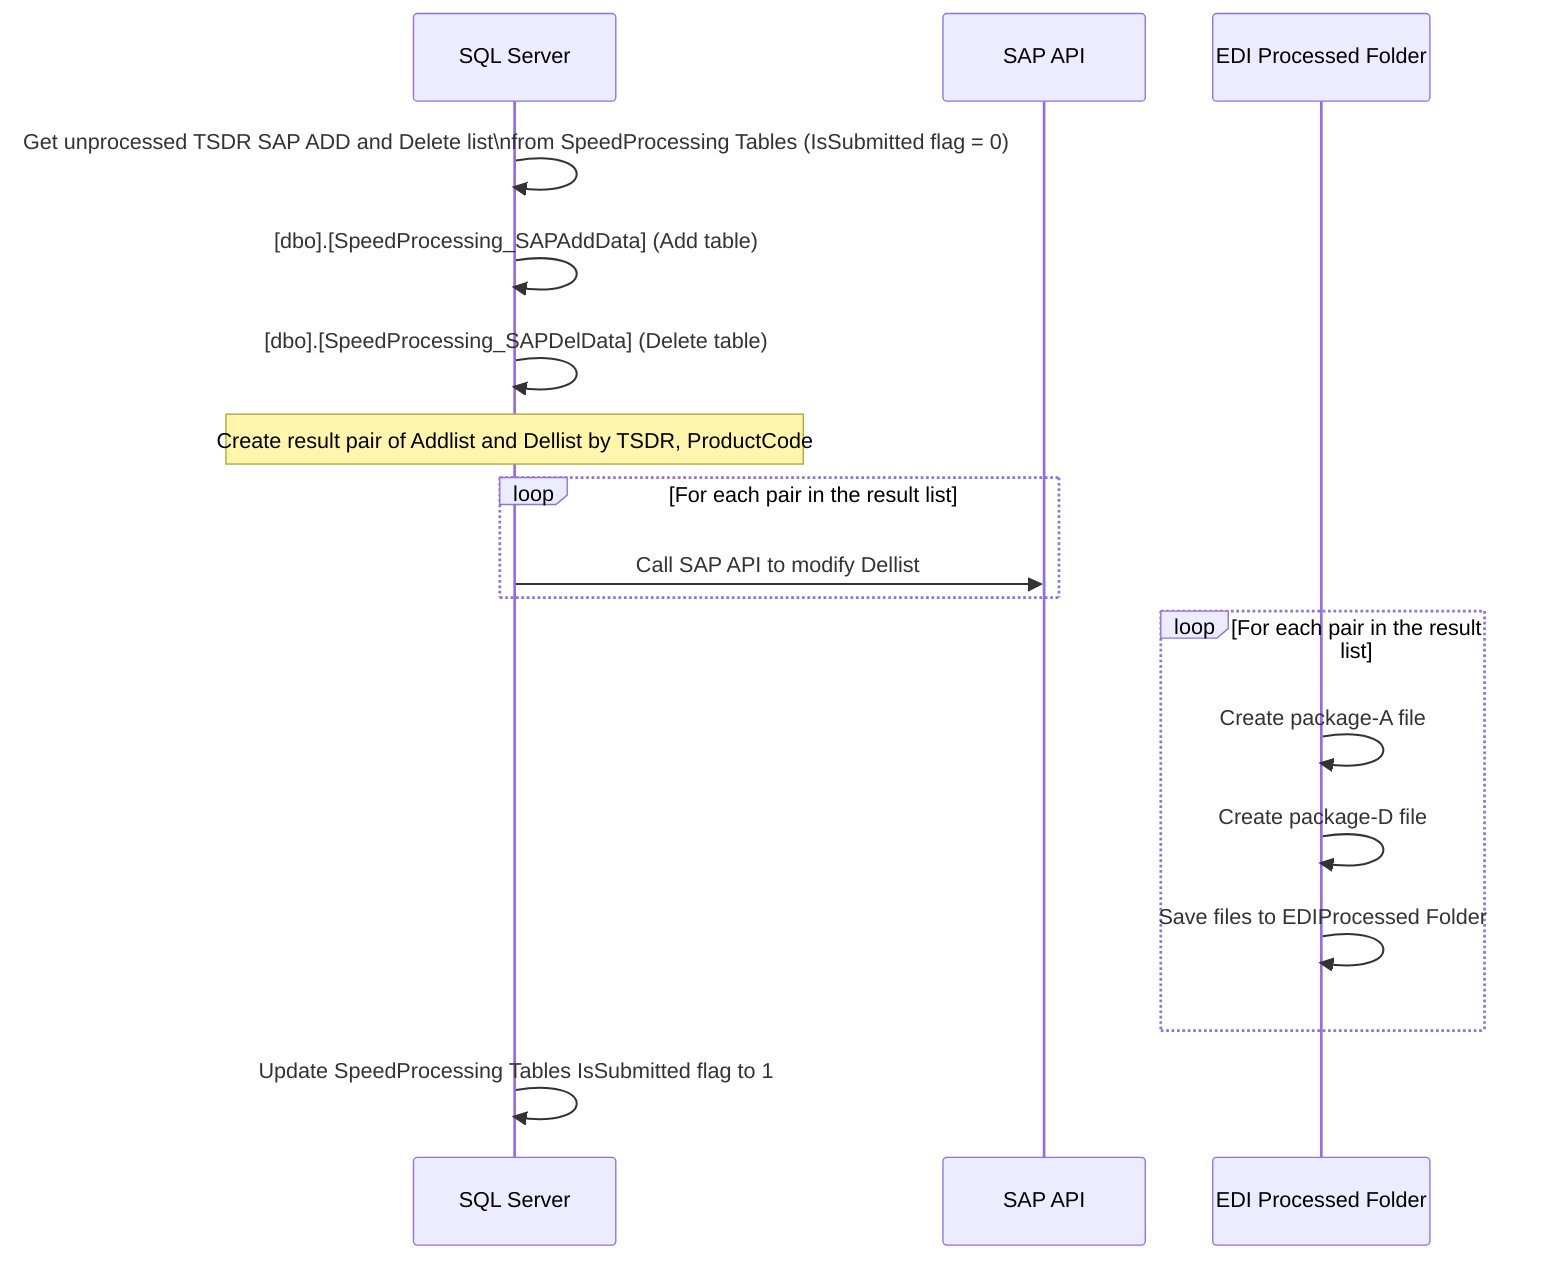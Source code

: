 ﻿sequenceDiagram
    participant SQL as SQL Server
    participant SAP as SAP API
    participant FS as EDI Processed Folder
    
    SQL->>SQL: Get unprocessed TSDR SAP ADD and Delete list\nfrom SpeedProcessing Tables (IsSubmitted flag = 0)
    SQL->>SQL: [dbo].[SpeedProcessing_SAPAddData] (Add table)
    SQL->>SQL: [dbo].[SpeedProcessing_SAPDelData] (Delete table)
    
    Note over SQL: Create result pair of Addlist and Dellist by TSDR, ProductCode
    
    loop For each pair in the result list
        SQL->>SAP: Call SAP API to modify Dellist
    end
    
    loop For each pair in the result list
        FS->>FS: Create package-A file
        FS->>FS: Create package-D file
        FS->>FS: Save files to EDIProcessed Folder
    end
    
    SQL->>SQL: Update SpeedProcessing Tables IsSubmitted flag to 1